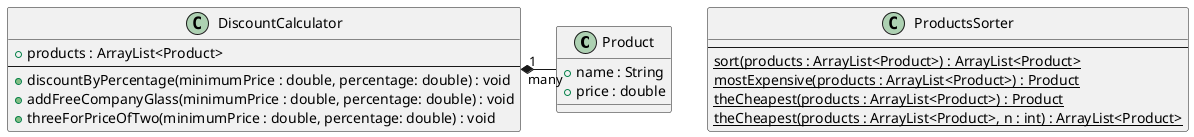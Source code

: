 @startuml test


class Product {
    + name : String
    + price : double
}

DiscountCalculator "1" *- "many" Product

class DiscountCalculator {
    + products : ArrayList<Product>
    ----
    + discountByPercentage(minimumPrice : double, percentage: double) : void
    + addFreeCompanyGlass(minimumPrice : double, percentage: double) : void
    + threeForPriceOfTwo(minimumPrice : double, percentage: double) : void
}

class ProductsSorter {
    ----
    {static}  sort(products : ArrayList<Product>) : ArrayList<Product>
    {static}  mostExpensive(products : ArrayList<Product>) : Product
    {static}  theCheapest(products : ArrayList<Product>) : Product
    {static}  theCheapest(products : ArrayList<Product>, n : int) : ArrayList<Product>
}

@enduml